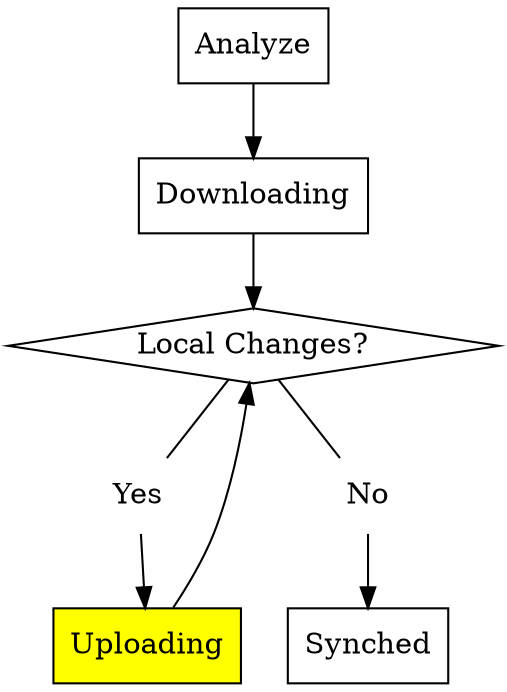 digraph a { 

	Analyze -> Downloading -> AreThereChanges;
	AreThereChanges -> Yes [dir=none];
	Yes -> Uploading -> AreThereChanges;
	AreThereChanges -> No [dir=none];
	No -> Synched;

	AreThereChanges [label="Local Changes?", shape=diamond];
	Analyze [shape=box]
	Downloading [shape=box]
	Yes [shape=none]
	No [shape=none]
	Uploading [shape=box fillcolor=yellow style=filled]
	Synched [shape=box]

}

